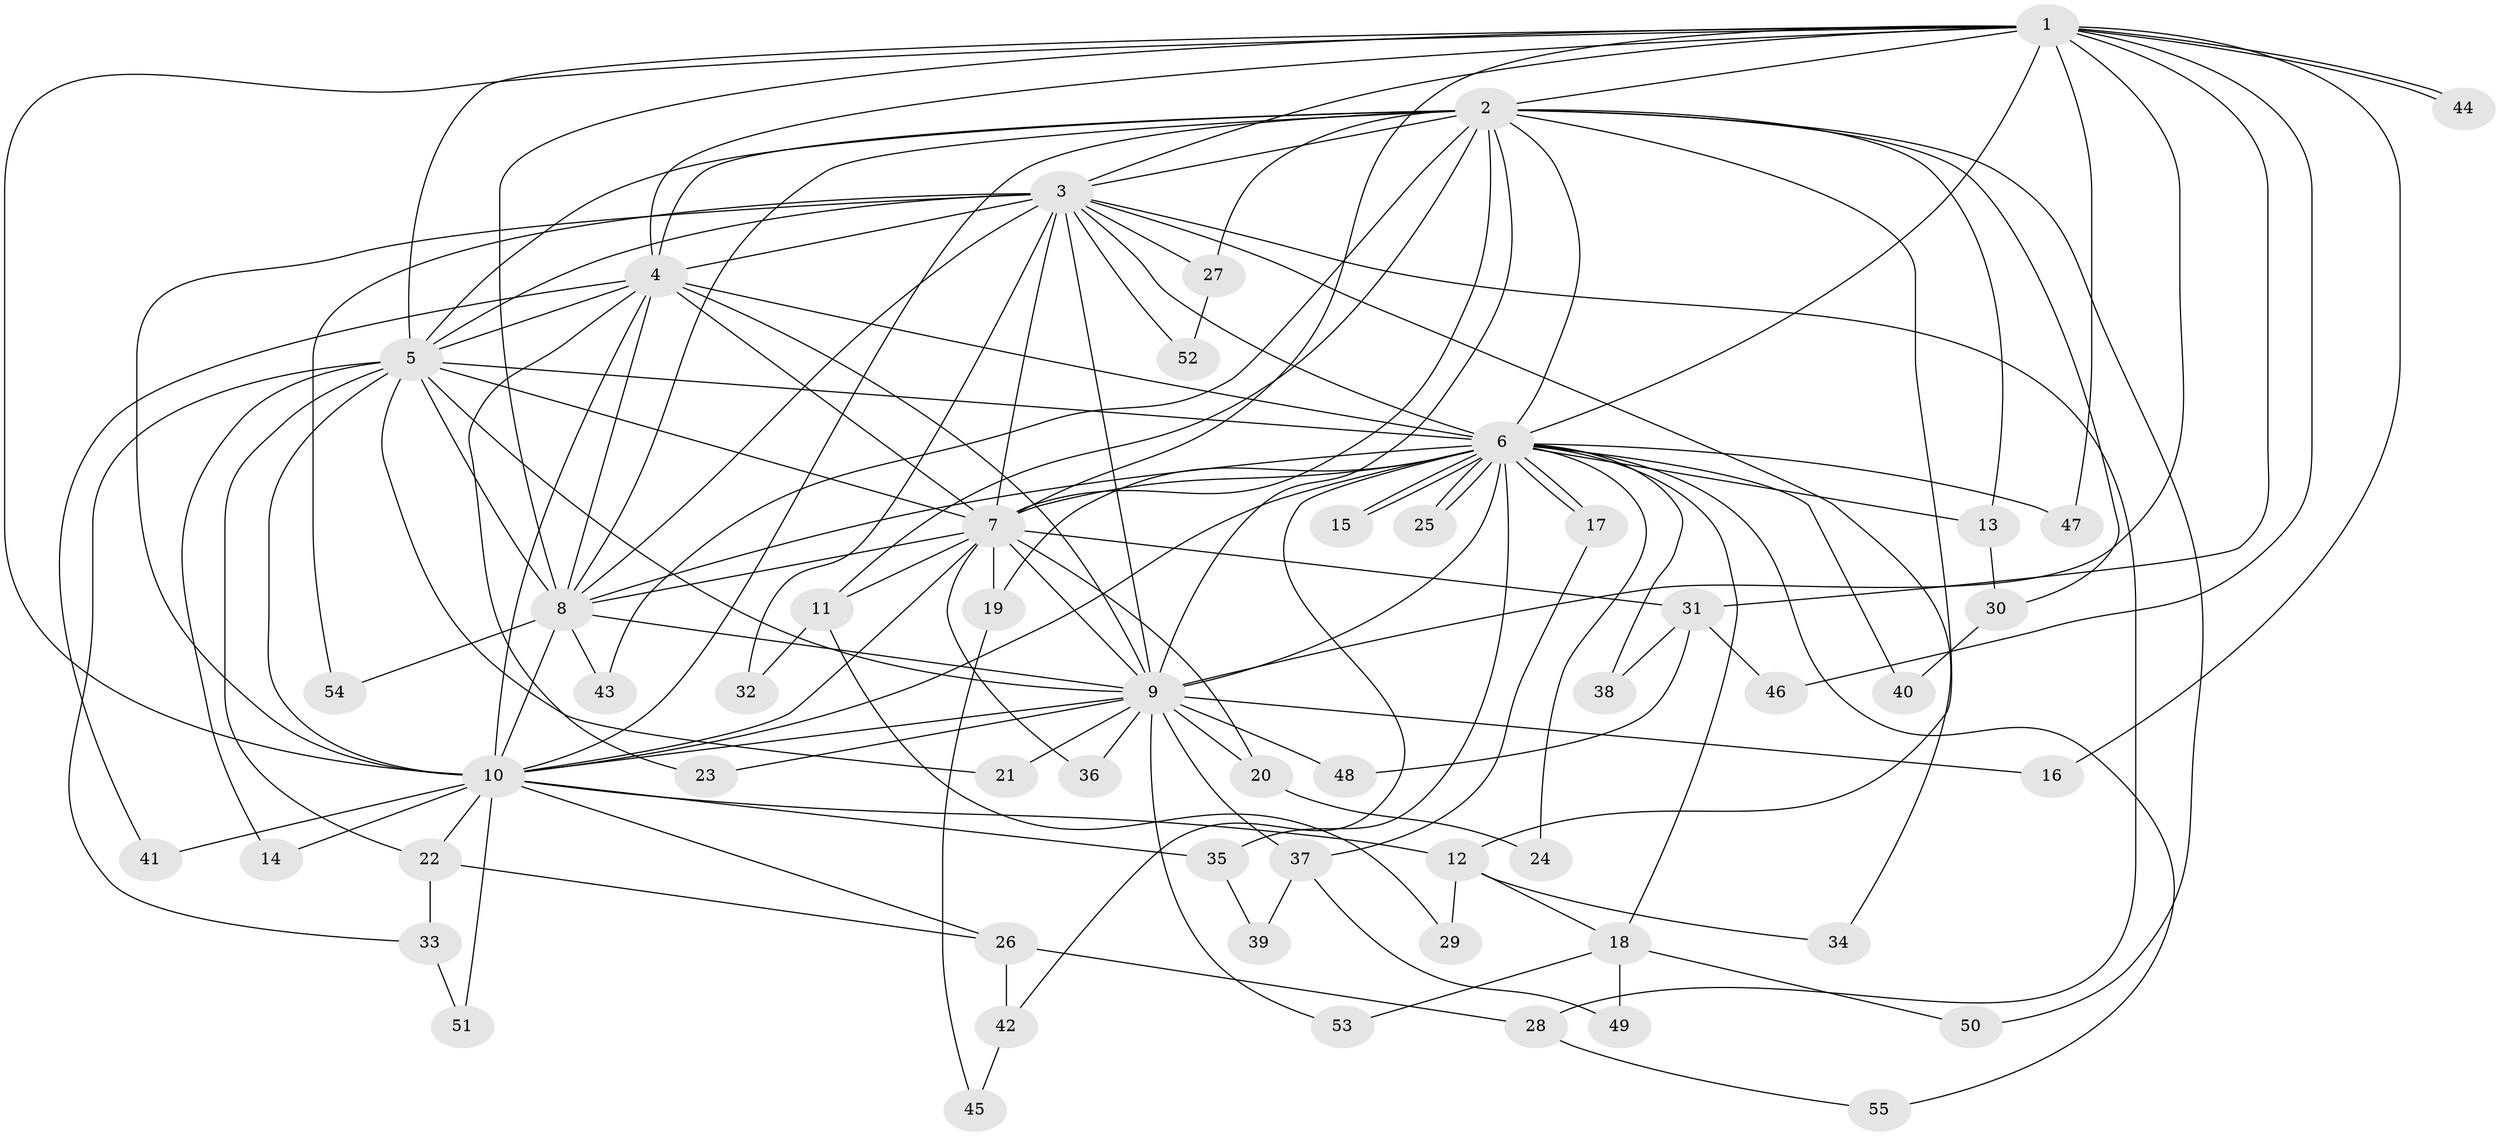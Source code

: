 // Generated by graph-tools (version 1.1) at 2025/01/03/09/25 03:01:16]
// undirected, 55 vertices, 135 edges
graph export_dot {
graph [start="1"]
  node [color=gray90,style=filled];
  1;
  2;
  3;
  4;
  5;
  6;
  7;
  8;
  9;
  10;
  11;
  12;
  13;
  14;
  15;
  16;
  17;
  18;
  19;
  20;
  21;
  22;
  23;
  24;
  25;
  26;
  27;
  28;
  29;
  30;
  31;
  32;
  33;
  34;
  35;
  36;
  37;
  38;
  39;
  40;
  41;
  42;
  43;
  44;
  45;
  46;
  47;
  48;
  49;
  50;
  51;
  52;
  53;
  54;
  55;
  1 -- 2;
  1 -- 3;
  1 -- 4;
  1 -- 5;
  1 -- 6;
  1 -- 7;
  1 -- 8;
  1 -- 9;
  1 -- 10;
  1 -- 16;
  1 -- 31;
  1 -- 44;
  1 -- 44;
  1 -- 46;
  1 -- 47;
  2 -- 3;
  2 -- 4;
  2 -- 5;
  2 -- 6;
  2 -- 7;
  2 -- 8;
  2 -- 9;
  2 -- 10;
  2 -- 11;
  2 -- 12;
  2 -- 13;
  2 -- 27;
  2 -- 30;
  2 -- 43;
  2 -- 50;
  3 -- 4;
  3 -- 5;
  3 -- 6;
  3 -- 7;
  3 -- 8;
  3 -- 9;
  3 -- 10;
  3 -- 27;
  3 -- 28;
  3 -- 32;
  3 -- 34;
  3 -- 52;
  3 -- 54;
  4 -- 5;
  4 -- 6;
  4 -- 7;
  4 -- 8;
  4 -- 9;
  4 -- 10;
  4 -- 23;
  4 -- 41;
  5 -- 6;
  5 -- 7;
  5 -- 8;
  5 -- 9;
  5 -- 10;
  5 -- 14;
  5 -- 21;
  5 -- 22;
  5 -- 33;
  6 -- 7;
  6 -- 8;
  6 -- 9;
  6 -- 10;
  6 -- 13;
  6 -- 15;
  6 -- 15;
  6 -- 17;
  6 -- 17;
  6 -- 18;
  6 -- 19;
  6 -- 24;
  6 -- 25;
  6 -- 25;
  6 -- 35;
  6 -- 38;
  6 -- 40;
  6 -- 42;
  6 -- 47;
  6 -- 55;
  7 -- 8;
  7 -- 9;
  7 -- 10;
  7 -- 11;
  7 -- 19;
  7 -- 20;
  7 -- 31;
  7 -- 36;
  8 -- 9;
  8 -- 10;
  8 -- 43;
  8 -- 54;
  9 -- 10;
  9 -- 16;
  9 -- 20;
  9 -- 21;
  9 -- 23;
  9 -- 36;
  9 -- 37;
  9 -- 48;
  9 -- 53;
  10 -- 12;
  10 -- 14;
  10 -- 22;
  10 -- 26;
  10 -- 35;
  10 -- 41;
  10 -- 51;
  11 -- 29;
  11 -- 32;
  12 -- 18;
  12 -- 29;
  12 -- 34;
  13 -- 30;
  17 -- 37;
  18 -- 49;
  18 -- 50;
  18 -- 53;
  19 -- 45;
  20 -- 24;
  22 -- 26;
  22 -- 33;
  26 -- 28;
  26 -- 42;
  27 -- 52;
  28 -- 55;
  30 -- 40;
  31 -- 38;
  31 -- 46;
  31 -- 48;
  33 -- 51;
  35 -- 39;
  37 -- 39;
  37 -- 49;
  42 -- 45;
}

